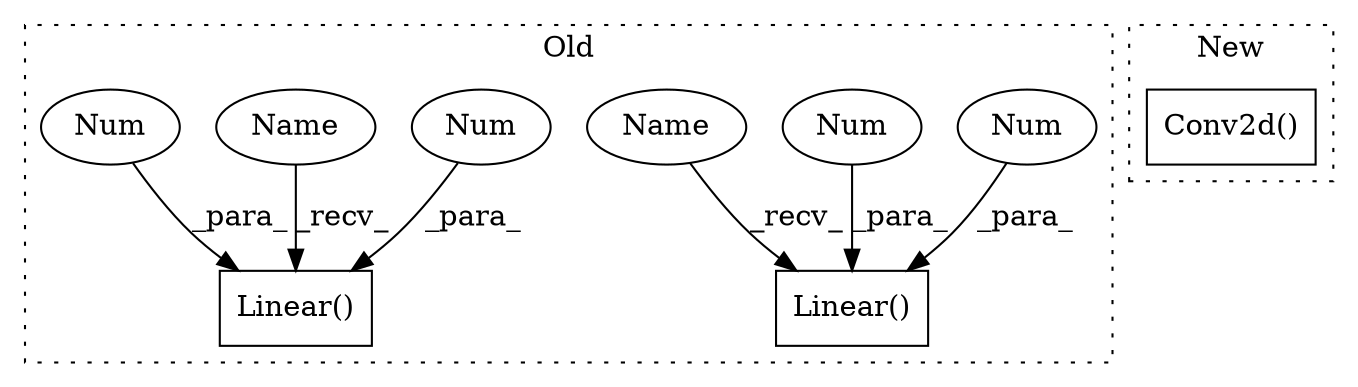 digraph G {
subgraph cluster0 {
1 [label="Linear()" a="75" s="211,228" l="10,1" shape="box"];
3 [label="Num" a="76" s="226" l="2" shape="ellipse"];
4 [label="Num" a="76" s="221" l="3" shape="ellipse"];
5 [label="Linear()" a="75" s="326,344" l="10,1" shape="box"];
6 [label="Num" a="76" s="336" l="3" shape="ellipse"];
7 [label="Num" a="76" s="341" l="3" shape="ellipse"];
8 [label="Name" a="87" s="211" l="2" shape="ellipse"];
9 [label="Name" a="87" s="326" l="2" shape="ellipse"];
label = "Old";
style="dotted";
}
subgraph cluster1 {
2 [label="Conv2d()" a="75" s="385,401" l="10,49" shape="box"];
label = "New";
style="dotted";
}
3 -> 1 [label="_para_"];
4 -> 1 [label="_para_"];
6 -> 5 [label="_para_"];
7 -> 5 [label="_para_"];
8 -> 1 [label="_recv_"];
9 -> 5 [label="_recv_"];
}